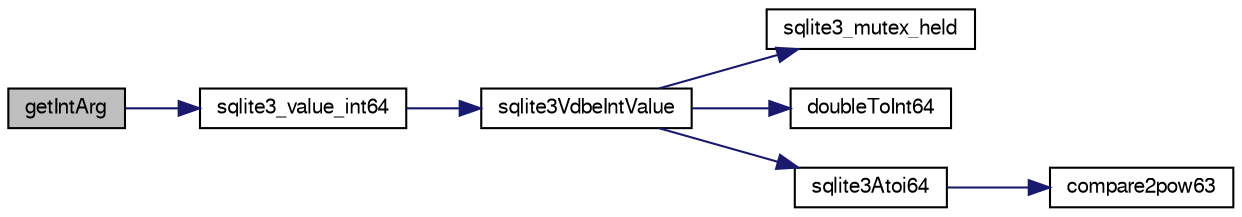 digraph "getIntArg"
{
  edge [fontname="FreeSans",fontsize="10",labelfontname="FreeSans",labelfontsize="10"];
  node [fontname="FreeSans",fontsize="10",shape=record];
  rankdir="LR";
  Node128650 [label="getIntArg",height=0.2,width=0.4,color="black", fillcolor="grey75", style="filled", fontcolor="black"];
  Node128650 -> Node128651 [color="midnightblue",fontsize="10",style="solid",fontname="FreeSans"];
  Node128651 [label="sqlite3_value_int64",height=0.2,width=0.4,color="black", fillcolor="white", style="filled",URL="$sqlite3_8c.html#ab38d8627f4750672e72712df0b709e0d"];
  Node128651 -> Node128652 [color="midnightblue",fontsize="10",style="solid",fontname="FreeSans"];
  Node128652 [label="sqlite3VdbeIntValue",height=0.2,width=0.4,color="black", fillcolor="white", style="filled",URL="$sqlite3_8c.html#a3dc28e3bfdbecf81633c3697a3aacd45"];
  Node128652 -> Node128653 [color="midnightblue",fontsize="10",style="solid",fontname="FreeSans"];
  Node128653 [label="sqlite3_mutex_held",height=0.2,width=0.4,color="black", fillcolor="white", style="filled",URL="$sqlite3_8c.html#acf77da68932b6bc163c5e68547ecc3e7"];
  Node128652 -> Node128654 [color="midnightblue",fontsize="10",style="solid",fontname="FreeSans"];
  Node128654 [label="doubleToInt64",height=0.2,width=0.4,color="black", fillcolor="white", style="filled",URL="$sqlite3_8c.html#a85975c48e5a38f9b8c99b72eb72ebc44"];
  Node128652 -> Node128655 [color="midnightblue",fontsize="10",style="solid",fontname="FreeSans"];
  Node128655 [label="sqlite3Atoi64",height=0.2,width=0.4,color="black", fillcolor="white", style="filled",URL="$sqlite3_8c.html#a5b13083911b3dc0a0b54f43acc686a39"];
  Node128655 -> Node128656 [color="midnightblue",fontsize="10",style="solid",fontname="FreeSans"];
  Node128656 [label="compare2pow63",height=0.2,width=0.4,color="black", fillcolor="white", style="filled",URL="$sqlite3_8c.html#adcbebdd3f570175519922276b83132e0"];
}
